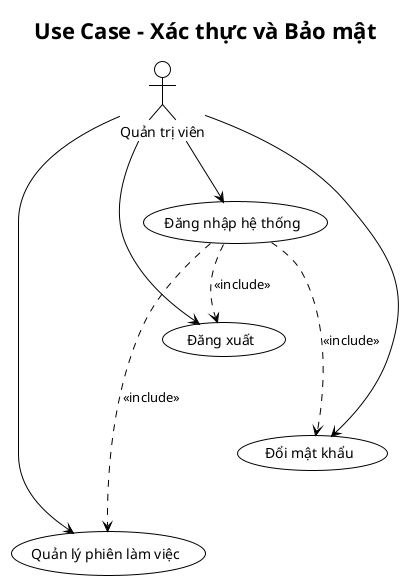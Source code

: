 @startuml
!theme plain
skinparam direction top to bottom
skinparam actorStyle rectangle
skinparam usecaseStyle rectangle

title Use Case - Xác thực và Bảo mật

actor "Quản trị viên" as Admin

usecase "Đăng nhập hệ thống" as UC1
usecase "Đăng xuất" as UC1_1
usecase "Đổi mật khẩu" as UC1_2
usecase "Quản lý phiên làm việc" as UC1_3

Admin --> UC1
Admin --> UC1_1
Admin --> UC1_2
Admin --> UC1_3

UC1 ..> UC1_1 : <<include>>
UC1 ..> UC1_2 : <<include>>
UC1 ..> UC1_3 : <<include>>

UC1 -[hidden]-> UC1_1
UC1_1 -[hidden]-> UC1_2
UC1_2 -[hidden]-> UC1_3

@enduml
